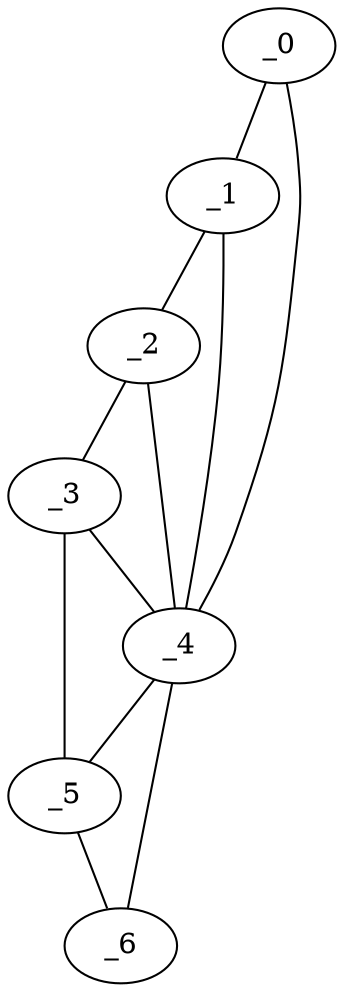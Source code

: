 graph "obj11__170.gxl" {
	_0	 [x=34,
		y=37];
	_1	 [x=43,
		y=34];
	_0 -- _1	 [valence=1];
	_4	 [x=75,
		y=53];
	_0 -- _4	 [valence=1];
	_2	 [x=52,
		y=31];
	_1 -- _2	 [valence=1];
	_1 -- _4	 [valence=2];
	_3	 [x=66,
		y=29];
	_2 -- _3	 [valence=1];
	_2 -- _4	 [valence=2];
	_3 -- _4	 [valence=2];
	_5	 [x=104,
		y=31];
	_3 -- _5	 [valence=1];
	_4 -- _5	 [valence=1];
	_6	 [x=119,
		y=39];
	_4 -- _6	 [valence=1];
	_5 -- _6	 [valence=1];
}
